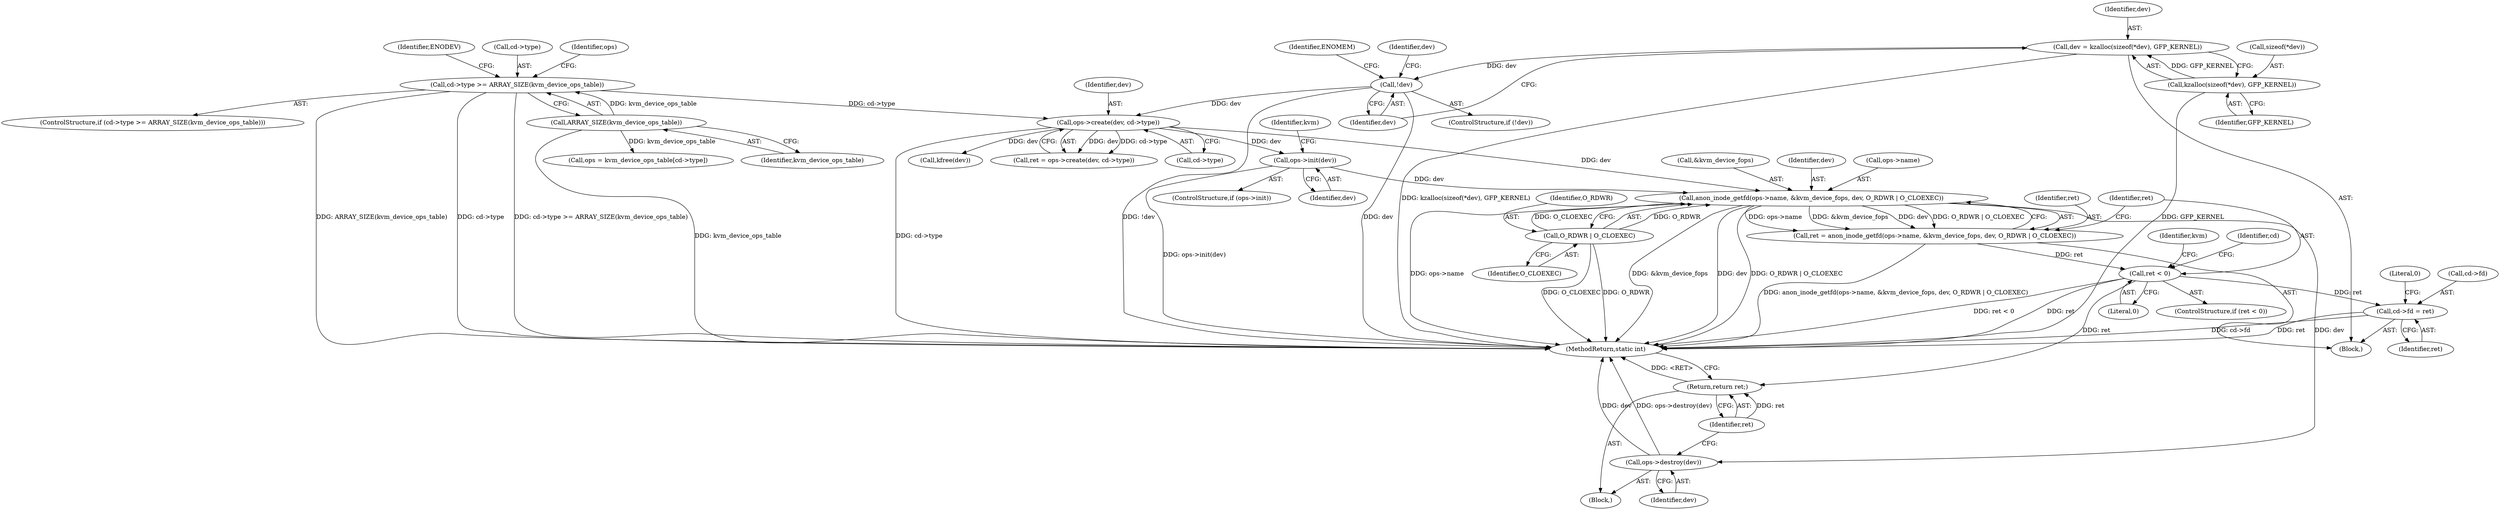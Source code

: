 digraph "0_linux_cfa39381173d5f969daf43582c95ad679189cbc9@pointer" {
"1000219" [label="(Call,anon_inode_getfd(ops->name, &kvm_device_fops, dev, O_RDWR | O_CLOEXEC))"];
"1000213" [label="(Call,ops->init(dev))"];
"1000176" [label="(Call,ops->create(dev, cd->type))"];
"1000154" [label="(Call,!dev)"];
"1000146" [label="(Call,dev = kzalloc(sizeof(*dev), GFP_KERNEL))"];
"1000148" [label="(Call,kzalloc(sizeof(*dev), GFP_KERNEL))"];
"1000119" [label="(Call,cd->type >= ARRAY_SIZE(kvm_device_ops_table))"];
"1000123" [label="(Call,ARRAY_SIZE(kvm_device_ops_table))"];
"1000226" [label="(Call,O_RDWR | O_CLOEXEC)"];
"1000217" [label="(Call,ret = anon_inode_getfd(ops->name, &kvm_device_fops, dev, O_RDWR | O_CLOEXEC))"];
"1000230" [label="(Call,ret < 0)"];
"1000253" [label="(Return,return ret;)"];
"1000255" [label="(Call,cd->fd = ret)"];
"1000251" [label="(Call,ops->destroy(dev))"];
"1000256" [label="(Call,cd->fd)"];
"1000219" [label="(Call,anon_inode_getfd(ops->name, &kvm_device_fops, dev, O_RDWR | O_CLOEXEC))"];
"1000123" [label="(Call,ARRAY_SIZE(kvm_device_ops_table))"];
"1000146" [label="(Call,dev = kzalloc(sizeof(*dev), GFP_KERNEL))"];
"1000232" [label="(Literal,0)"];
"1000209" [label="(ControlStructure,if (ops->init))"];
"1000119" [label="(Call,cd->type >= ARRAY_SIZE(kvm_device_ops_table))"];
"1000235" [label="(Identifier,kvm)"];
"1000161" [label="(Identifier,dev)"];
"1000257" [label="(Identifier,cd)"];
"1000233" [label="(Block,)"];
"1000155" [label="(Identifier,dev)"];
"1000176" [label="(Call,ops->create(dev, cd->type))"];
"1000218" [label="(Identifier,ret)"];
"1000124" [label="(Identifier,kvm_device_ops_table)"];
"1000226" [label="(Call,O_RDWR | O_CLOEXEC)"];
"1000177" [label="(Identifier,dev)"];
"1000147" [label="(Identifier,dev)"];
"1000152" [label="(Identifier,GFP_KERNEL)"];
"1000230" [label="(Call,ret < 0)"];
"1000261" [label="(Literal,0)"];
"1000127" [label="(Identifier,ENODEV)"];
"1000253" [label="(Return,return ret;)"];
"1000148" [label="(Call,kzalloc(sizeof(*dev), GFP_KERNEL))"];
"1000214" [label="(Identifier,dev)"];
"1000252" [label="(Identifier,dev)"];
"1000255" [label="(Call,cd->fd = ret)"];
"1000178" [label="(Call,cd->type)"];
"1000174" [label="(Call,ret = ops->create(dev, cd->type))"];
"1000227" [label="(Identifier,O_RDWR)"];
"1000220" [label="(Call,ops->name)"];
"1000223" [label="(Call,&kvm_device_fops)"];
"1000225" [label="(Identifier,dev)"];
"1000128" [label="(Call,ops = kvm_device_ops_table[cd->type])"];
"1000229" [label="(ControlStructure,if (ret < 0))"];
"1000254" [label="(Identifier,ret)"];
"1000259" [label="(Identifier,ret)"];
"1000158" [label="(Identifier,ENOMEM)"];
"1000153" [label="(ControlStructure,if (!dev))"];
"1000231" [label="(Identifier,ret)"];
"1000191" [label="(Call,kfree(dev))"];
"1000213" [label="(Call,ops->init(dev))"];
"1000120" [label="(Call,cd->type)"];
"1000251" [label="(Call,ops->destroy(dev))"];
"1000149" [label="(Call,sizeof(*dev))"];
"1000216" [label="(Identifier,kvm)"];
"1000129" [label="(Identifier,ops)"];
"1000154" [label="(Call,!dev)"];
"1000118" [label="(ControlStructure,if (cd->type >= ARRAY_SIZE(kvm_device_ops_table)))"];
"1000103" [label="(Block,)"];
"1000262" [label="(MethodReturn,static int)"];
"1000217" [label="(Call,ret = anon_inode_getfd(ops->name, &kvm_device_fops, dev, O_RDWR | O_CLOEXEC))"];
"1000228" [label="(Identifier,O_CLOEXEC)"];
"1000219" -> "1000217"  [label="AST: "];
"1000219" -> "1000226"  [label="CFG: "];
"1000220" -> "1000219"  [label="AST: "];
"1000223" -> "1000219"  [label="AST: "];
"1000225" -> "1000219"  [label="AST: "];
"1000226" -> "1000219"  [label="AST: "];
"1000217" -> "1000219"  [label="CFG: "];
"1000219" -> "1000262"  [label="DDG: &kvm_device_fops"];
"1000219" -> "1000262"  [label="DDG: dev"];
"1000219" -> "1000262"  [label="DDG: O_RDWR | O_CLOEXEC"];
"1000219" -> "1000262"  [label="DDG: ops->name"];
"1000219" -> "1000217"  [label="DDG: ops->name"];
"1000219" -> "1000217"  [label="DDG: &kvm_device_fops"];
"1000219" -> "1000217"  [label="DDG: dev"];
"1000219" -> "1000217"  [label="DDG: O_RDWR | O_CLOEXEC"];
"1000213" -> "1000219"  [label="DDG: dev"];
"1000176" -> "1000219"  [label="DDG: dev"];
"1000226" -> "1000219"  [label="DDG: O_RDWR"];
"1000226" -> "1000219"  [label="DDG: O_CLOEXEC"];
"1000219" -> "1000251"  [label="DDG: dev"];
"1000213" -> "1000209"  [label="AST: "];
"1000213" -> "1000214"  [label="CFG: "];
"1000214" -> "1000213"  [label="AST: "];
"1000216" -> "1000213"  [label="CFG: "];
"1000213" -> "1000262"  [label="DDG: ops->init(dev)"];
"1000176" -> "1000213"  [label="DDG: dev"];
"1000176" -> "1000174"  [label="AST: "];
"1000176" -> "1000178"  [label="CFG: "];
"1000177" -> "1000176"  [label="AST: "];
"1000178" -> "1000176"  [label="AST: "];
"1000174" -> "1000176"  [label="CFG: "];
"1000176" -> "1000262"  [label="DDG: cd->type"];
"1000176" -> "1000174"  [label="DDG: dev"];
"1000176" -> "1000174"  [label="DDG: cd->type"];
"1000154" -> "1000176"  [label="DDG: dev"];
"1000119" -> "1000176"  [label="DDG: cd->type"];
"1000176" -> "1000191"  [label="DDG: dev"];
"1000154" -> "1000153"  [label="AST: "];
"1000154" -> "1000155"  [label="CFG: "];
"1000155" -> "1000154"  [label="AST: "];
"1000158" -> "1000154"  [label="CFG: "];
"1000161" -> "1000154"  [label="CFG: "];
"1000154" -> "1000262"  [label="DDG: !dev"];
"1000154" -> "1000262"  [label="DDG: dev"];
"1000146" -> "1000154"  [label="DDG: dev"];
"1000146" -> "1000103"  [label="AST: "];
"1000146" -> "1000148"  [label="CFG: "];
"1000147" -> "1000146"  [label="AST: "];
"1000148" -> "1000146"  [label="AST: "];
"1000155" -> "1000146"  [label="CFG: "];
"1000146" -> "1000262"  [label="DDG: kzalloc(sizeof(*dev), GFP_KERNEL)"];
"1000148" -> "1000146"  [label="DDG: GFP_KERNEL"];
"1000148" -> "1000152"  [label="CFG: "];
"1000149" -> "1000148"  [label="AST: "];
"1000152" -> "1000148"  [label="AST: "];
"1000148" -> "1000262"  [label="DDG: GFP_KERNEL"];
"1000119" -> "1000118"  [label="AST: "];
"1000119" -> "1000123"  [label="CFG: "];
"1000120" -> "1000119"  [label="AST: "];
"1000123" -> "1000119"  [label="AST: "];
"1000127" -> "1000119"  [label="CFG: "];
"1000129" -> "1000119"  [label="CFG: "];
"1000119" -> "1000262"  [label="DDG: ARRAY_SIZE(kvm_device_ops_table)"];
"1000119" -> "1000262"  [label="DDG: cd->type"];
"1000119" -> "1000262"  [label="DDG: cd->type >= ARRAY_SIZE(kvm_device_ops_table)"];
"1000123" -> "1000119"  [label="DDG: kvm_device_ops_table"];
"1000123" -> "1000124"  [label="CFG: "];
"1000124" -> "1000123"  [label="AST: "];
"1000123" -> "1000262"  [label="DDG: kvm_device_ops_table"];
"1000123" -> "1000128"  [label="DDG: kvm_device_ops_table"];
"1000226" -> "1000228"  [label="CFG: "];
"1000227" -> "1000226"  [label="AST: "];
"1000228" -> "1000226"  [label="AST: "];
"1000226" -> "1000262"  [label="DDG: O_RDWR"];
"1000226" -> "1000262"  [label="DDG: O_CLOEXEC"];
"1000217" -> "1000103"  [label="AST: "];
"1000218" -> "1000217"  [label="AST: "];
"1000231" -> "1000217"  [label="CFG: "];
"1000217" -> "1000262"  [label="DDG: anon_inode_getfd(ops->name, &kvm_device_fops, dev, O_RDWR | O_CLOEXEC)"];
"1000217" -> "1000230"  [label="DDG: ret"];
"1000230" -> "1000229"  [label="AST: "];
"1000230" -> "1000232"  [label="CFG: "];
"1000231" -> "1000230"  [label="AST: "];
"1000232" -> "1000230"  [label="AST: "];
"1000235" -> "1000230"  [label="CFG: "];
"1000257" -> "1000230"  [label="CFG: "];
"1000230" -> "1000262"  [label="DDG: ret"];
"1000230" -> "1000262"  [label="DDG: ret < 0"];
"1000230" -> "1000253"  [label="DDG: ret"];
"1000230" -> "1000255"  [label="DDG: ret"];
"1000253" -> "1000233"  [label="AST: "];
"1000253" -> "1000254"  [label="CFG: "];
"1000254" -> "1000253"  [label="AST: "];
"1000262" -> "1000253"  [label="CFG: "];
"1000253" -> "1000262"  [label="DDG: <RET>"];
"1000254" -> "1000253"  [label="DDG: ret"];
"1000255" -> "1000103"  [label="AST: "];
"1000255" -> "1000259"  [label="CFG: "];
"1000256" -> "1000255"  [label="AST: "];
"1000259" -> "1000255"  [label="AST: "];
"1000261" -> "1000255"  [label="CFG: "];
"1000255" -> "1000262"  [label="DDG: ret"];
"1000255" -> "1000262"  [label="DDG: cd->fd"];
"1000251" -> "1000233"  [label="AST: "];
"1000251" -> "1000252"  [label="CFG: "];
"1000252" -> "1000251"  [label="AST: "];
"1000254" -> "1000251"  [label="CFG: "];
"1000251" -> "1000262"  [label="DDG: ops->destroy(dev)"];
"1000251" -> "1000262"  [label="DDG: dev"];
}
